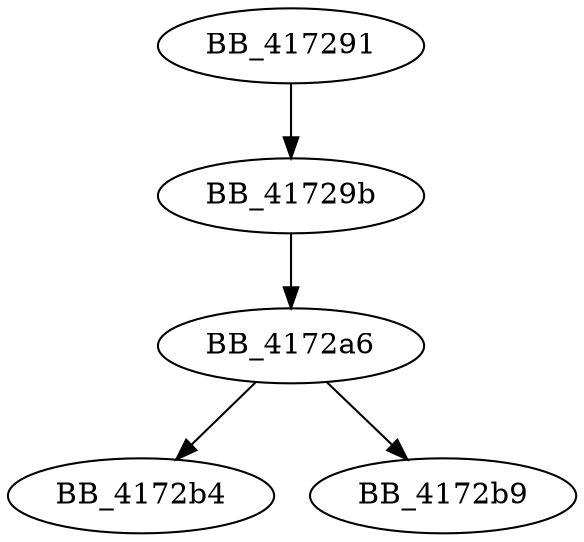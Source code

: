 DiGraph ___onexitinit{
BB_417291->BB_41729b
BB_41729b->BB_4172a6
BB_4172a6->BB_4172b4
BB_4172a6->BB_4172b9
}
